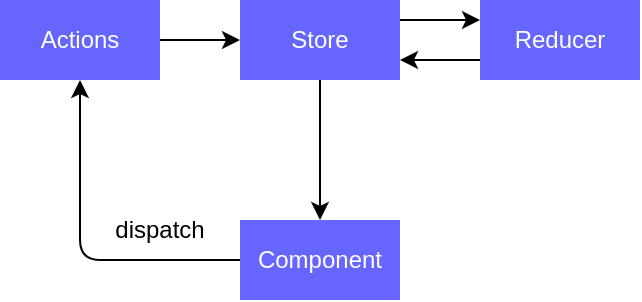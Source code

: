 <mxfile>
    <diagram id="t-a81ymocgi21AoAuz1d" name="第 1 页">
        <mxGraphModel dx="781" dy="441" grid="1" gridSize="10" guides="1" tooltips="1" connect="1" arrows="1" fold="1" page="1" pageScale="1" pageWidth="827" pageHeight="1169" background="#ffffff" math="0" shadow="0">
            <root>
                <mxCell id="0"/>
                <mxCell id="1" parent="0"/>
                <mxCell id="2" style="edgeStyle=orthogonalEdgeStyle;html=1;entryX=0;entryY=0.5;entryDx=0;entryDy=0;strokeColor=#000000;" edge="1" parent="1" source="3" target="5">
                    <mxGeometry relative="1" as="geometry"/>
                </mxCell>
                <mxCell id="3" value="&lt;font color=&quot;#ffffff&quot;&gt;Actions&lt;/font&gt;" style="rounded=0;whiteSpace=wrap;html=1;fillColor=#6666FF;strokeColor=none;" vertex="1" parent="1">
                    <mxGeometry x="220" y="140" width="80" height="40" as="geometry"/>
                </mxCell>
                <mxCell id="4" style="edgeStyle=orthogonalEdgeStyle;html=1;entryX=0;entryY=0.25;entryDx=0;entryDy=0;strokeColor=#000000;exitX=1;exitY=0.25;exitDx=0;exitDy=0;" edge="1" parent="1" source="5" target="7">
                    <mxGeometry relative="1" as="geometry"/>
                </mxCell>
                <mxCell id="13" style="edgeStyle=none;html=1;entryX=0.5;entryY=0;entryDx=0;entryDy=0;strokeColor=#000000;" edge="1" parent="1" source="5" target="10">
                    <mxGeometry relative="1" as="geometry"/>
                </mxCell>
                <mxCell id="5" value="&lt;font color=&quot;#ffffff&quot;&gt;Store&lt;/font&gt;" style="rounded=0;whiteSpace=wrap;html=1;fillColor=#6666FF;strokeColor=none;" vertex="1" parent="1">
                    <mxGeometry x="340" y="140" width="80" height="40" as="geometry"/>
                </mxCell>
                <mxCell id="14" style="edgeStyle=none;html=1;strokeColor=#000000;entryX=1;entryY=0.75;entryDx=0;entryDy=0;" edge="1" parent="1" target="5">
                    <mxGeometry relative="1" as="geometry">
                        <mxPoint x="460" y="170" as="sourcePoint"/>
                    </mxGeometry>
                </mxCell>
                <mxCell id="7" value="&lt;font color=&quot;#ffffff&quot;&gt;Reducer&lt;/font&gt;" style="rounded=0;whiteSpace=wrap;html=1;fillColor=#6666FF;strokeColor=none;" vertex="1" parent="1">
                    <mxGeometry x="460" y="140" width="80" height="40" as="geometry"/>
                </mxCell>
                <mxCell id="8" style="edgeStyle=orthogonalEdgeStyle;html=1;entryX=0.5;entryY=1;entryDx=0;entryDy=0;strokeColor=#000000;" edge="1" parent="1" source="10" target="3">
                    <mxGeometry relative="1" as="geometry"/>
                </mxCell>
                <mxCell id="10" value="&lt;font color=&quot;#ffffff&quot;&gt;Component&lt;/font&gt;" style="rounded=0;whiteSpace=wrap;html=1;fillColor=#6666FF;strokeColor=none;" vertex="1" parent="1">
                    <mxGeometry x="340" y="250" width="80" height="40" as="geometry"/>
                </mxCell>
                <mxCell id="11" value="dispatch" style="text;html=1;strokeColor=none;fillColor=none;align=center;verticalAlign=middle;whiteSpace=wrap;rounded=0;fontColor=#000000;" vertex="1" parent="1">
                    <mxGeometry x="270" y="240" width="60" height="30" as="geometry"/>
                </mxCell>
            </root>
        </mxGraphModel>
    </diagram>
</mxfile>